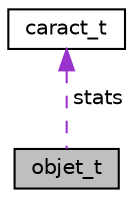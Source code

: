 digraph "objet_t"
{
 // LATEX_PDF_SIZE
  edge [fontname="Helvetica",fontsize="10",labelfontname="Helvetica",labelfontsize="10"];
  node [fontname="Helvetica",fontsize="10",shape=record];
  Node1 [label="objet_t",height=0.2,width=0.4,color="black", fillcolor="grey75", style="filled", fontcolor="black",tooltip="Structure d'un objet ( Data )"];
  Node2 -> Node1 [dir="back",color="darkorchid3",fontsize="10",style="dashed",label=" stats" ,fontname="Helvetica"];
  Node2 [label="caract_t",height=0.2,width=0.4,color="black", fillcolor="white", style="filled",URL="$structcaract__t.html",tooltip="Structure des caracteristiques ( Data )"];
}
